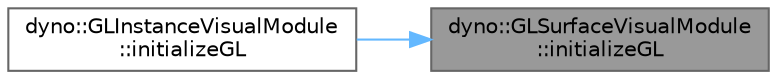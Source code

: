 digraph "dyno::GLSurfaceVisualModule::initializeGL"
{
 // LATEX_PDF_SIZE
  bgcolor="transparent";
  edge [fontname=Helvetica,fontsize=10,labelfontname=Helvetica,labelfontsize=10];
  node [fontname=Helvetica,fontsize=10,shape=box,height=0.2,width=0.4];
  rankdir="RL";
  Node1 [id="Node000001",label="dyno::GLSurfaceVisualModule\l::initializeGL",height=0.2,width=0.4,color="gray40", fillcolor="grey60", style="filled", fontcolor="black",tooltip=" "];
  Node1 -> Node2 [id="edge1_Node000001_Node000002",dir="back",color="steelblue1",style="solid",tooltip=" "];
  Node2 [id="Node000002",label="dyno::GLInstanceVisualModule\l::initializeGL",height=0.2,width=0.4,color="grey40", fillcolor="white", style="filled",URL="$classdyno_1_1_g_l_instance_visual_module.html#a1a54926dbfa1ac0b359bb539b165b233",tooltip=" "];
}
